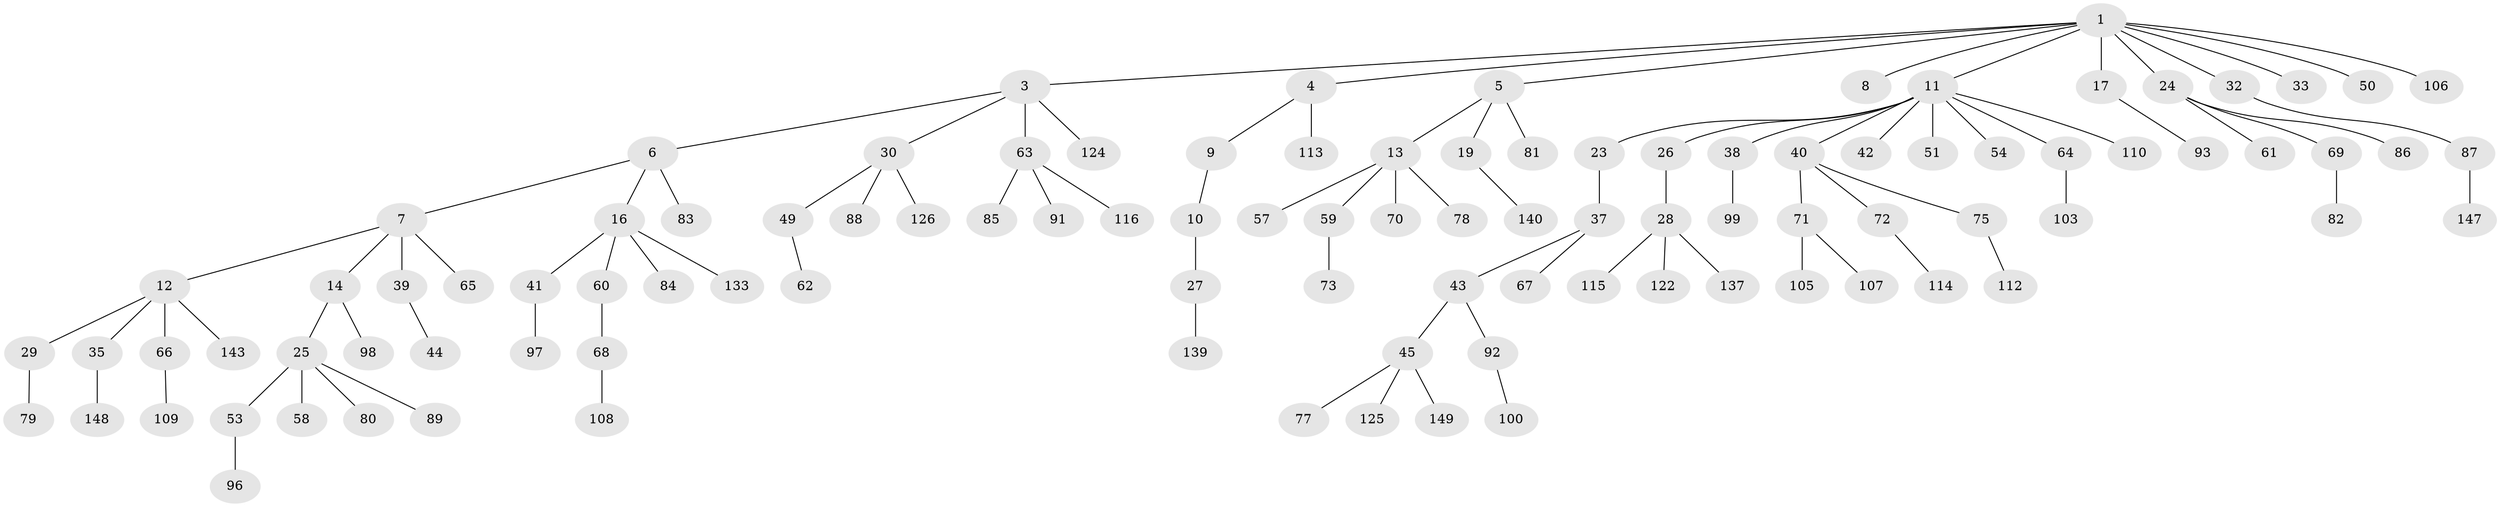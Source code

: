 // original degree distribution, {4: 0.06711409395973154, 9: 0.006711409395973154, 5: 0.04697986577181208, 3: 0.1342281879194631, 1: 0.4966442953020134, 6: 0.006711409395973154, 2: 0.24161073825503357}
// Generated by graph-tools (version 1.1) at 2025/19/03/04/25 18:19:17]
// undirected, 104 vertices, 103 edges
graph export_dot {
graph [start="1"]
  node [color=gray90,style=filled];
  1 [super="+2"];
  3;
  4;
  5;
  6;
  7;
  8;
  9 [super="+127+94"];
  10 [super="+34"];
  11 [super="+18+15+46+22"];
  12;
  13;
  14;
  16;
  17 [super="+21"];
  19 [super="+20"];
  23 [super="+36"];
  24;
  25 [super="+47"];
  26;
  27;
  28 [super="+74"];
  29;
  30 [super="+48"];
  32;
  33;
  35;
  37;
  38;
  39;
  40 [super="+102"];
  41 [super="+95"];
  42;
  43;
  44;
  45 [super="+55+52"];
  49;
  50;
  51 [super="+146"];
  53;
  54 [super="+129"];
  57;
  58 [super="+138"];
  59;
  60;
  61;
  62;
  63;
  64;
  65 [super="+104"];
  66;
  67;
  68;
  69 [super="+90"];
  70;
  71 [super="+76"];
  72;
  73;
  75;
  77;
  78;
  79;
  80;
  81;
  82 [super="+136"];
  83;
  84;
  85 [super="+145+120"];
  86;
  87;
  88;
  89;
  91;
  92;
  93;
  96 [super="+101+121"];
  97;
  98;
  99 [super="+111+123"];
  100;
  103;
  105;
  106 [super="+135"];
  107;
  108;
  109 [super="+118"];
  110 [super="+131"];
  112 [super="+134"];
  113;
  114;
  115;
  116;
  122;
  124 [super="+128+132"];
  125;
  126;
  133;
  137;
  139;
  140 [super="+141"];
  143;
  147;
  148;
  149;
  1 -- 3;
  1 -- 32;
  1 -- 106;
  1 -- 33;
  1 -- 4;
  1 -- 5;
  1 -- 8;
  1 -- 11;
  1 -- 17;
  1 -- 50;
  1 -- 24;
  3 -- 6;
  3 -- 30;
  3 -- 63;
  3 -- 124;
  4 -- 9;
  4 -- 113;
  5 -- 13;
  5 -- 19;
  5 -- 81;
  6 -- 7;
  6 -- 16;
  6 -- 83;
  7 -- 12;
  7 -- 14;
  7 -- 39;
  7 -- 65;
  9 -- 10;
  10 -- 27;
  11 -- 23;
  11 -- 51;
  11 -- 40;
  11 -- 42;
  11 -- 110;
  11 -- 26;
  11 -- 38;
  11 -- 64;
  11 -- 54;
  12 -- 29;
  12 -- 35;
  12 -- 66;
  12 -- 143;
  13 -- 57;
  13 -- 59;
  13 -- 70;
  13 -- 78;
  14 -- 25;
  14 -- 98;
  16 -- 41;
  16 -- 60;
  16 -- 84;
  16 -- 133;
  17 -- 93;
  19 -- 140;
  23 -- 37;
  24 -- 61;
  24 -- 69;
  24 -- 86;
  25 -- 80;
  25 -- 89;
  25 -- 53;
  25 -- 58;
  26 -- 28;
  27 -- 139;
  28 -- 115;
  28 -- 137;
  28 -- 122;
  29 -- 79;
  30 -- 88;
  30 -- 49;
  30 -- 126;
  32 -- 87;
  35 -- 148;
  37 -- 43;
  37 -- 67;
  38 -- 99;
  39 -- 44;
  40 -- 71;
  40 -- 72;
  40 -- 75;
  41 -- 97;
  43 -- 45;
  43 -- 92;
  45 -- 125;
  45 -- 77;
  45 -- 149;
  49 -- 62;
  53 -- 96;
  59 -- 73;
  60 -- 68;
  63 -- 85;
  63 -- 91;
  63 -- 116;
  64 -- 103;
  66 -- 109;
  68 -- 108;
  69 -- 82;
  71 -- 105;
  71 -- 107;
  72 -- 114;
  75 -- 112;
  87 -- 147;
  92 -- 100;
}
